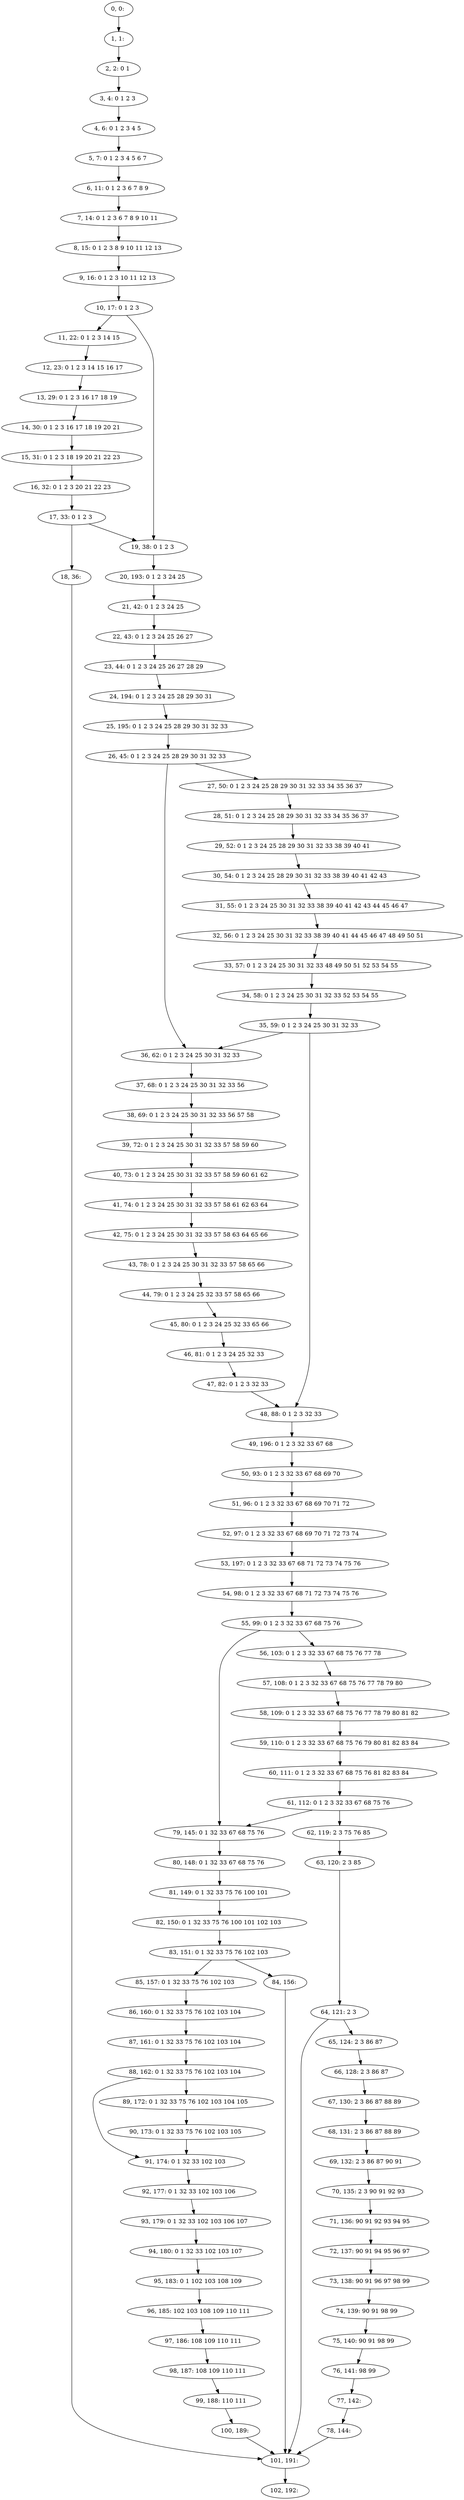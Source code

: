 digraph G {
0[label="0, 0: "];
1[label="1, 1: "];
2[label="2, 2: 0 1 "];
3[label="3, 4: 0 1 2 3 "];
4[label="4, 6: 0 1 2 3 4 5 "];
5[label="5, 7: 0 1 2 3 4 5 6 7 "];
6[label="6, 11: 0 1 2 3 6 7 8 9 "];
7[label="7, 14: 0 1 2 3 6 7 8 9 10 11 "];
8[label="8, 15: 0 1 2 3 8 9 10 11 12 13 "];
9[label="9, 16: 0 1 2 3 10 11 12 13 "];
10[label="10, 17: 0 1 2 3 "];
11[label="11, 22: 0 1 2 3 14 15 "];
12[label="12, 23: 0 1 2 3 14 15 16 17 "];
13[label="13, 29: 0 1 2 3 16 17 18 19 "];
14[label="14, 30: 0 1 2 3 16 17 18 19 20 21 "];
15[label="15, 31: 0 1 2 3 18 19 20 21 22 23 "];
16[label="16, 32: 0 1 2 3 20 21 22 23 "];
17[label="17, 33: 0 1 2 3 "];
18[label="18, 36: "];
19[label="19, 38: 0 1 2 3 "];
20[label="20, 193: 0 1 2 3 24 25 "];
21[label="21, 42: 0 1 2 3 24 25 "];
22[label="22, 43: 0 1 2 3 24 25 26 27 "];
23[label="23, 44: 0 1 2 3 24 25 26 27 28 29 "];
24[label="24, 194: 0 1 2 3 24 25 28 29 30 31 "];
25[label="25, 195: 0 1 2 3 24 25 28 29 30 31 32 33 "];
26[label="26, 45: 0 1 2 3 24 25 28 29 30 31 32 33 "];
27[label="27, 50: 0 1 2 3 24 25 28 29 30 31 32 33 34 35 36 37 "];
28[label="28, 51: 0 1 2 3 24 25 28 29 30 31 32 33 34 35 36 37 "];
29[label="29, 52: 0 1 2 3 24 25 28 29 30 31 32 33 38 39 40 41 "];
30[label="30, 54: 0 1 2 3 24 25 28 29 30 31 32 33 38 39 40 41 42 43 "];
31[label="31, 55: 0 1 2 3 24 25 30 31 32 33 38 39 40 41 42 43 44 45 46 47 "];
32[label="32, 56: 0 1 2 3 24 25 30 31 32 33 38 39 40 41 44 45 46 47 48 49 50 51 "];
33[label="33, 57: 0 1 2 3 24 25 30 31 32 33 48 49 50 51 52 53 54 55 "];
34[label="34, 58: 0 1 2 3 24 25 30 31 32 33 52 53 54 55 "];
35[label="35, 59: 0 1 2 3 24 25 30 31 32 33 "];
36[label="36, 62: 0 1 2 3 24 25 30 31 32 33 "];
37[label="37, 68: 0 1 2 3 24 25 30 31 32 33 56 "];
38[label="38, 69: 0 1 2 3 24 25 30 31 32 33 56 57 58 "];
39[label="39, 72: 0 1 2 3 24 25 30 31 32 33 57 58 59 60 "];
40[label="40, 73: 0 1 2 3 24 25 30 31 32 33 57 58 59 60 61 62 "];
41[label="41, 74: 0 1 2 3 24 25 30 31 32 33 57 58 61 62 63 64 "];
42[label="42, 75: 0 1 2 3 24 25 30 31 32 33 57 58 63 64 65 66 "];
43[label="43, 78: 0 1 2 3 24 25 30 31 32 33 57 58 65 66 "];
44[label="44, 79: 0 1 2 3 24 25 32 33 57 58 65 66 "];
45[label="45, 80: 0 1 2 3 24 25 32 33 65 66 "];
46[label="46, 81: 0 1 2 3 24 25 32 33 "];
47[label="47, 82: 0 1 2 3 32 33 "];
48[label="48, 88: 0 1 2 3 32 33 "];
49[label="49, 196: 0 1 2 3 32 33 67 68 "];
50[label="50, 93: 0 1 2 3 32 33 67 68 69 70 "];
51[label="51, 96: 0 1 2 3 32 33 67 68 69 70 71 72 "];
52[label="52, 97: 0 1 2 3 32 33 67 68 69 70 71 72 73 74 "];
53[label="53, 197: 0 1 2 3 32 33 67 68 71 72 73 74 75 76 "];
54[label="54, 98: 0 1 2 3 32 33 67 68 71 72 73 74 75 76 "];
55[label="55, 99: 0 1 2 3 32 33 67 68 75 76 "];
56[label="56, 103: 0 1 2 3 32 33 67 68 75 76 77 78 "];
57[label="57, 108: 0 1 2 3 32 33 67 68 75 76 77 78 79 80 "];
58[label="58, 109: 0 1 2 3 32 33 67 68 75 76 77 78 79 80 81 82 "];
59[label="59, 110: 0 1 2 3 32 33 67 68 75 76 79 80 81 82 83 84 "];
60[label="60, 111: 0 1 2 3 32 33 67 68 75 76 81 82 83 84 "];
61[label="61, 112: 0 1 2 3 32 33 67 68 75 76 "];
62[label="62, 119: 2 3 75 76 85 "];
63[label="63, 120: 2 3 85 "];
64[label="64, 121: 2 3 "];
65[label="65, 124: 2 3 86 87 "];
66[label="66, 128: 2 3 86 87 "];
67[label="67, 130: 2 3 86 87 88 89 "];
68[label="68, 131: 2 3 86 87 88 89 "];
69[label="69, 132: 2 3 86 87 90 91 "];
70[label="70, 135: 2 3 90 91 92 93 "];
71[label="71, 136: 90 91 92 93 94 95 "];
72[label="72, 137: 90 91 94 95 96 97 "];
73[label="73, 138: 90 91 96 97 98 99 "];
74[label="74, 139: 90 91 98 99 "];
75[label="75, 140: 90 91 98 99 "];
76[label="76, 141: 98 99 "];
77[label="77, 142: "];
78[label="78, 144: "];
79[label="79, 145: 0 1 32 33 67 68 75 76 "];
80[label="80, 148: 0 1 32 33 67 68 75 76 "];
81[label="81, 149: 0 1 32 33 75 76 100 101 "];
82[label="82, 150: 0 1 32 33 75 76 100 101 102 103 "];
83[label="83, 151: 0 1 32 33 75 76 102 103 "];
84[label="84, 156: "];
85[label="85, 157: 0 1 32 33 75 76 102 103 "];
86[label="86, 160: 0 1 32 33 75 76 102 103 104 "];
87[label="87, 161: 0 1 32 33 75 76 102 103 104 "];
88[label="88, 162: 0 1 32 33 75 76 102 103 104 "];
89[label="89, 172: 0 1 32 33 75 76 102 103 104 105 "];
90[label="90, 173: 0 1 32 33 75 76 102 103 105 "];
91[label="91, 174: 0 1 32 33 102 103 "];
92[label="92, 177: 0 1 32 33 102 103 106 "];
93[label="93, 179: 0 1 32 33 102 103 106 107 "];
94[label="94, 180: 0 1 32 33 102 103 107 "];
95[label="95, 183: 0 1 102 103 108 109 "];
96[label="96, 185: 102 103 108 109 110 111 "];
97[label="97, 186: 108 109 110 111 "];
98[label="98, 187: 108 109 110 111 "];
99[label="99, 188: 110 111 "];
100[label="100, 189: "];
101[label="101, 191: "];
102[label="102, 192: "];
0->1 ;
1->2 ;
2->3 ;
3->4 ;
4->5 ;
5->6 ;
6->7 ;
7->8 ;
8->9 ;
9->10 ;
10->11 ;
10->19 ;
11->12 ;
12->13 ;
13->14 ;
14->15 ;
15->16 ;
16->17 ;
17->18 ;
17->19 ;
18->101 ;
19->20 ;
20->21 ;
21->22 ;
22->23 ;
23->24 ;
24->25 ;
25->26 ;
26->27 ;
26->36 ;
27->28 ;
28->29 ;
29->30 ;
30->31 ;
31->32 ;
32->33 ;
33->34 ;
34->35 ;
35->36 ;
35->48 ;
36->37 ;
37->38 ;
38->39 ;
39->40 ;
40->41 ;
41->42 ;
42->43 ;
43->44 ;
44->45 ;
45->46 ;
46->47 ;
47->48 ;
48->49 ;
49->50 ;
50->51 ;
51->52 ;
52->53 ;
53->54 ;
54->55 ;
55->56 ;
55->79 ;
56->57 ;
57->58 ;
58->59 ;
59->60 ;
60->61 ;
61->62 ;
61->79 ;
62->63 ;
63->64 ;
64->65 ;
64->101 ;
65->66 ;
66->67 ;
67->68 ;
68->69 ;
69->70 ;
70->71 ;
71->72 ;
72->73 ;
73->74 ;
74->75 ;
75->76 ;
76->77 ;
77->78 ;
78->101 ;
79->80 ;
80->81 ;
81->82 ;
82->83 ;
83->84 ;
83->85 ;
84->101 ;
85->86 ;
86->87 ;
87->88 ;
88->89 ;
88->91 ;
89->90 ;
90->91 ;
91->92 ;
92->93 ;
93->94 ;
94->95 ;
95->96 ;
96->97 ;
97->98 ;
98->99 ;
99->100 ;
100->101 ;
101->102 ;
}

